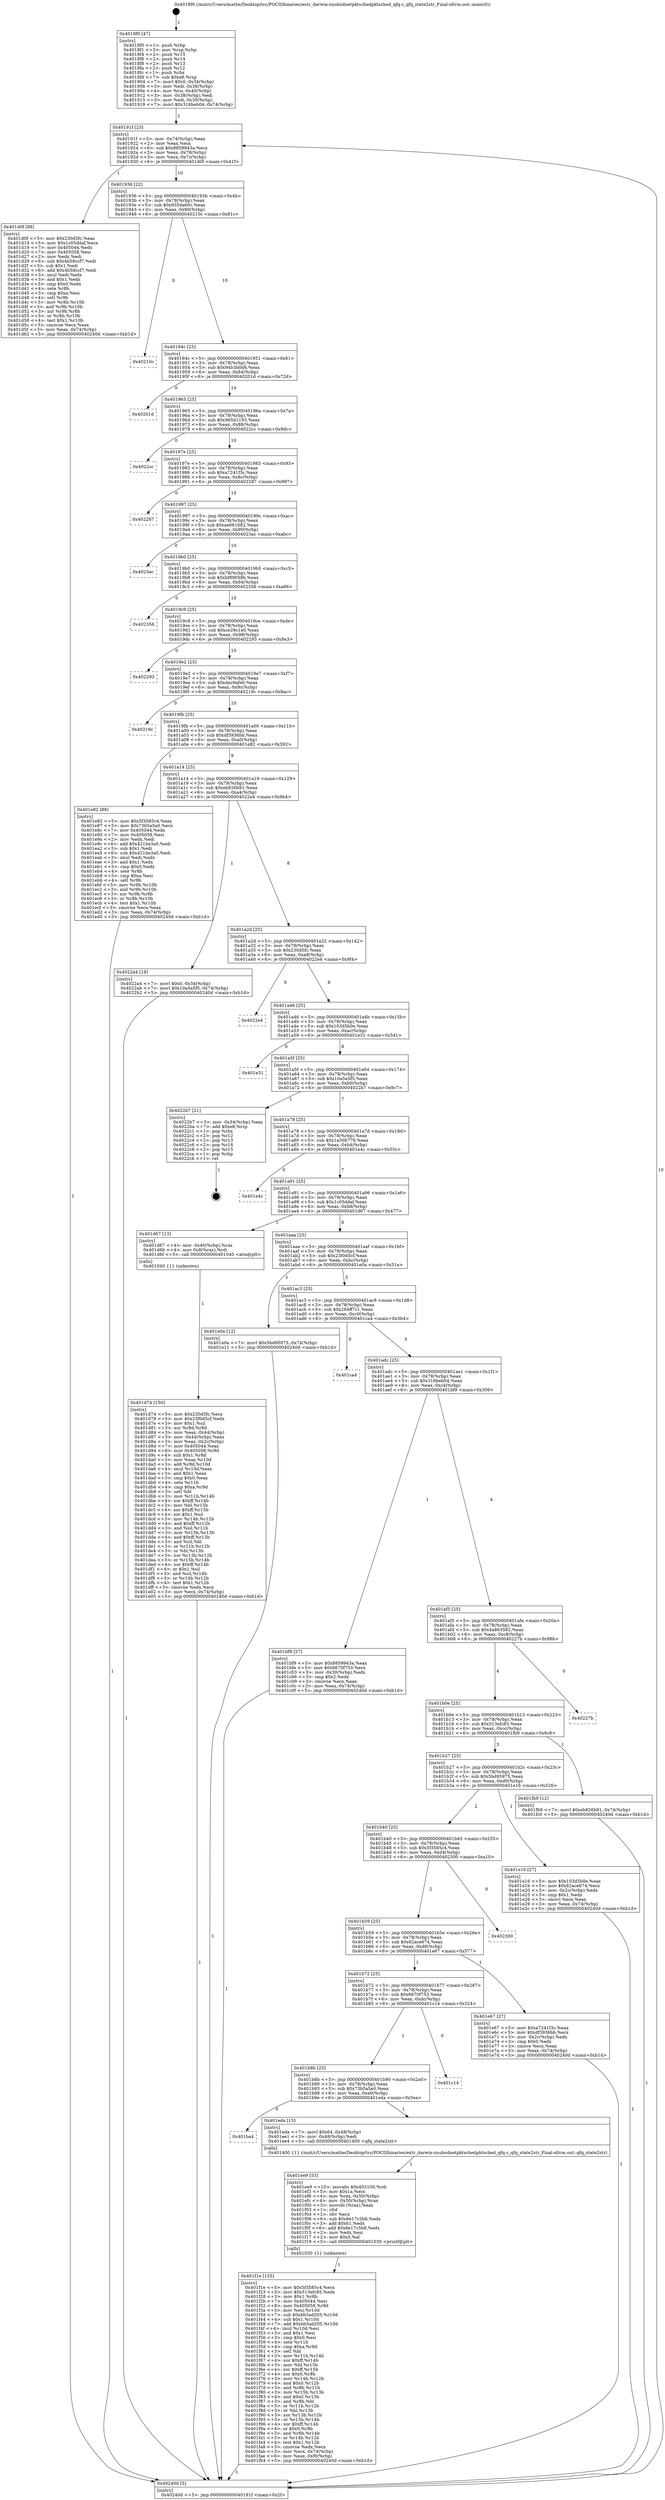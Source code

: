 digraph "0x4018f0" {
  label = "0x4018f0 (/mnt/c/Users/mathe/Desktop/tcc/POCII/binaries/extr_darwin-xnubsdnetpktschedpktsched_qfq.c_qfq_state2str_Final-ollvm.out::main(0))"
  labelloc = "t"
  node[shape=record]

  Entry [label="",width=0.3,height=0.3,shape=circle,fillcolor=black,style=filled]
  "0x40191f" [label="{
     0x40191f [23]\l
     | [instrs]\l
     &nbsp;&nbsp;0x40191f \<+3\>: mov -0x74(%rbp),%eax\l
     &nbsp;&nbsp;0x401922 \<+2\>: mov %eax,%ecx\l
     &nbsp;&nbsp;0x401924 \<+6\>: sub $0x8859943a,%ecx\l
     &nbsp;&nbsp;0x40192a \<+3\>: mov %eax,-0x78(%rbp)\l
     &nbsp;&nbsp;0x40192d \<+3\>: mov %ecx,-0x7c(%rbp)\l
     &nbsp;&nbsp;0x401930 \<+6\>: je 0000000000401d0f \<main+0x41f\>\l
  }"]
  "0x401d0f" [label="{
     0x401d0f [88]\l
     | [instrs]\l
     &nbsp;&nbsp;0x401d0f \<+5\>: mov $0x230d5fc,%eax\l
     &nbsp;&nbsp;0x401d14 \<+5\>: mov $0x1c05ddaf,%ecx\l
     &nbsp;&nbsp;0x401d19 \<+7\>: mov 0x405044,%edx\l
     &nbsp;&nbsp;0x401d20 \<+7\>: mov 0x405058,%esi\l
     &nbsp;&nbsp;0x401d27 \<+2\>: mov %edx,%edi\l
     &nbsp;&nbsp;0x401d29 \<+6\>: sub $0x4b58ccf7,%edi\l
     &nbsp;&nbsp;0x401d2f \<+3\>: sub $0x1,%edi\l
     &nbsp;&nbsp;0x401d32 \<+6\>: add $0x4b58ccf7,%edi\l
     &nbsp;&nbsp;0x401d38 \<+3\>: imul %edi,%edx\l
     &nbsp;&nbsp;0x401d3b \<+3\>: and $0x1,%edx\l
     &nbsp;&nbsp;0x401d3e \<+3\>: cmp $0x0,%edx\l
     &nbsp;&nbsp;0x401d41 \<+4\>: sete %r8b\l
     &nbsp;&nbsp;0x401d45 \<+3\>: cmp $0xa,%esi\l
     &nbsp;&nbsp;0x401d48 \<+4\>: setl %r9b\l
     &nbsp;&nbsp;0x401d4c \<+3\>: mov %r8b,%r10b\l
     &nbsp;&nbsp;0x401d4f \<+3\>: and %r9b,%r10b\l
     &nbsp;&nbsp;0x401d52 \<+3\>: xor %r9b,%r8b\l
     &nbsp;&nbsp;0x401d55 \<+3\>: or %r8b,%r10b\l
     &nbsp;&nbsp;0x401d58 \<+4\>: test $0x1,%r10b\l
     &nbsp;&nbsp;0x401d5c \<+3\>: cmovne %ecx,%eax\l
     &nbsp;&nbsp;0x401d5f \<+3\>: mov %eax,-0x74(%rbp)\l
     &nbsp;&nbsp;0x401d62 \<+5\>: jmp 000000000040240d \<main+0xb1d\>\l
  }"]
  "0x401936" [label="{
     0x401936 [22]\l
     | [instrs]\l
     &nbsp;&nbsp;0x401936 \<+5\>: jmp 000000000040193b \<main+0x4b\>\l
     &nbsp;&nbsp;0x40193b \<+3\>: mov -0x78(%rbp),%eax\l
     &nbsp;&nbsp;0x40193e \<+5\>: sub $0x935da60c,%eax\l
     &nbsp;&nbsp;0x401943 \<+3\>: mov %eax,-0x80(%rbp)\l
     &nbsp;&nbsp;0x401946 \<+6\>: je 000000000040210c \<main+0x81c\>\l
  }"]
  Exit [label="",width=0.3,height=0.3,shape=circle,fillcolor=black,style=filled,peripheries=2]
  "0x40210c" [label="{
     0x40210c\l
  }", style=dashed]
  "0x40194c" [label="{
     0x40194c [25]\l
     | [instrs]\l
     &nbsp;&nbsp;0x40194c \<+5\>: jmp 0000000000401951 \<main+0x61\>\l
     &nbsp;&nbsp;0x401951 \<+3\>: mov -0x78(%rbp),%eax\l
     &nbsp;&nbsp;0x401954 \<+5\>: sub $0x94b3b0d6,%eax\l
     &nbsp;&nbsp;0x401959 \<+6\>: mov %eax,-0x84(%rbp)\l
     &nbsp;&nbsp;0x40195f \<+6\>: je 000000000040201d \<main+0x72d\>\l
  }"]
  "0x401f1e" [label="{
     0x401f1e [155]\l
     | [instrs]\l
     &nbsp;&nbsp;0x401f1e \<+5\>: mov $0x5f3585c4,%ecx\l
     &nbsp;&nbsp;0x401f23 \<+5\>: mov $0x513efc85,%edx\l
     &nbsp;&nbsp;0x401f28 \<+3\>: mov $0x1,%r8b\l
     &nbsp;&nbsp;0x401f2b \<+7\>: mov 0x405044,%esi\l
     &nbsp;&nbsp;0x401f32 \<+8\>: mov 0x405058,%r9d\l
     &nbsp;&nbsp;0x401f3a \<+3\>: mov %esi,%r10d\l
     &nbsp;&nbsp;0x401f3d \<+7\>: sub $0xbb5ad205,%r10d\l
     &nbsp;&nbsp;0x401f44 \<+4\>: sub $0x1,%r10d\l
     &nbsp;&nbsp;0x401f48 \<+7\>: add $0xbb5ad205,%r10d\l
     &nbsp;&nbsp;0x401f4f \<+4\>: imul %r10d,%esi\l
     &nbsp;&nbsp;0x401f53 \<+3\>: and $0x1,%esi\l
     &nbsp;&nbsp;0x401f56 \<+3\>: cmp $0x0,%esi\l
     &nbsp;&nbsp;0x401f59 \<+4\>: sete %r11b\l
     &nbsp;&nbsp;0x401f5d \<+4\>: cmp $0xa,%r9d\l
     &nbsp;&nbsp;0x401f61 \<+3\>: setl %bl\l
     &nbsp;&nbsp;0x401f64 \<+3\>: mov %r11b,%r14b\l
     &nbsp;&nbsp;0x401f67 \<+4\>: xor $0xff,%r14b\l
     &nbsp;&nbsp;0x401f6b \<+3\>: mov %bl,%r15b\l
     &nbsp;&nbsp;0x401f6e \<+4\>: xor $0xff,%r15b\l
     &nbsp;&nbsp;0x401f72 \<+4\>: xor $0x0,%r8b\l
     &nbsp;&nbsp;0x401f76 \<+3\>: mov %r14b,%r12b\l
     &nbsp;&nbsp;0x401f79 \<+4\>: and $0x0,%r12b\l
     &nbsp;&nbsp;0x401f7d \<+3\>: and %r8b,%r11b\l
     &nbsp;&nbsp;0x401f80 \<+3\>: mov %r15b,%r13b\l
     &nbsp;&nbsp;0x401f83 \<+4\>: and $0x0,%r13b\l
     &nbsp;&nbsp;0x401f87 \<+3\>: and %r8b,%bl\l
     &nbsp;&nbsp;0x401f8a \<+3\>: or %r11b,%r12b\l
     &nbsp;&nbsp;0x401f8d \<+3\>: or %bl,%r13b\l
     &nbsp;&nbsp;0x401f90 \<+3\>: xor %r13b,%r12b\l
     &nbsp;&nbsp;0x401f93 \<+3\>: or %r15b,%r14b\l
     &nbsp;&nbsp;0x401f96 \<+4\>: xor $0xff,%r14b\l
     &nbsp;&nbsp;0x401f9a \<+4\>: or $0x0,%r8b\l
     &nbsp;&nbsp;0x401f9e \<+3\>: and %r8b,%r14b\l
     &nbsp;&nbsp;0x401fa1 \<+3\>: or %r14b,%r12b\l
     &nbsp;&nbsp;0x401fa4 \<+4\>: test $0x1,%r12b\l
     &nbsp;&nbsp;0x401fa8 \<+3\>: cmovne %edx,%ecx\l
     &nbsp;&nbsp;0x401fab \<+3\>: mov %ecx,-0x74(%rbp)\l
     &nbsp;&nbsp;0x401fae \<+6\>: mov %eax,-0xf0(%rbp)\l
     &nbsp;&nbsp;0x401fb4 \<+5\>: jmp 000000000040240d \<main+0xb1d\>\l
  }"]
  "0x40201d" [label="{
     0x40201d\l
  }", style=dashed]
  "0x401965" [label="{
     0x401965 [25]\l
     | [instrs]\l
     &nbsp;&nbsp;0x401965 \<+5\>: jmp 000000000040196a \<main+0x7a\>\l
     &nbsp;&nbsp;0x40196a \<+3\>: mov -0x78(%rbp),%eax\l
     &nbsp;&nbsp;0x40196d \<+5\>: sub $0x965d1193,%eax\l
     &nbsp;&nbsp;0x401972 \<+6\>: mov %eax,-0x88(%rbp)\l
     &nbsp;&nbsp;0x401978 \<+6\>: je 00000000004022cc \<main+0x9dc\>\l
  }"]
  "0x401ee9" [label="{
     0x401ee9 [53]\l
     | [instrs]\l
     &nbsp;&nbsp;0x401ee9 \<+10\>: movabs $0x403100,%rdi\l
     &nbsp;&nbsp;0x401ef3 \<+5\>: mov $0x1a,%ecx\l
     &nbsp;&nbsp;0x401ef8 \<+4\>: mov %rax,-0x50(%rbp)\l
     &nbsp;&nbsp;0x401efc \<+4\>: mov -0x50(%rbp),%rax\l
     &nbsp;&nbsp;0x401f00 \<+3\>: movsbl (%rax),%eax\l
     &nbsp;&nbsp;0x401f03 \<+1\>: cltd\l
     &nbsp;&nbsp;0x401f04 \<+2\>: idiv %ecx\l
     &nbsp;&nbsp;0x401f06 \<+6\>: sub $0x6e17c5b8,%edx\l
     &nbsp;&nbsp;0x401f0c \<+3\>: add $0x61,%edx\l
     &nbsp;&nbsp;0x401f0f \<+6\>: add $0x6e17c5b8,%edx\l
     &nbsp;&nbsp;0x401f15 \<+2\>: mov %edx,%esi\l
     &nbsp;&nbsp;0x401f17 \<+2\>: mov $0x0,%al\l
     &nbsp;&nbsp;0x401f19 \<+5\>: call 0000000000401030 \<printf@plt\>\l
     | [calls]\l
     &nbsp;&nbsp;0x401030 \{1\} (unknown)\l
  }"]
  "0x4022cc" [label="{
     0x4022cc\l
  }", style=dashed]
  "0x40197e" [label="{
     0x40197e [25]\l
     | [instrs]\l
     &nbsp;&nbsp;0x40197e \<+5\>: jmp 0000000000401983 \<main+0x93\>\l
     &nbsp;&nbsp;0x401983 \<+3\>: mov -0x78(%rbp),%eax\l
     &nbsp;&nbsp;0x401986 \<+5\>: sub $0xa7241f3c,%eax\l
     &nbsp;&nbsp;0x40198b \<+6\>: mov %eax,-0x8c(%rbp)\l
     &nbsp;&nbsp;0x401991 \<+6\>: je 0000000000402287 \<main+0x997\>\l
  }"]
  "0x401ba4" [label="{
     0x401ba4\l
  }", style=dashed]
  "0x402287" [label="{
     0x402287\l
  }", style=dashed]
  "0x401997" [label="{
     0x401997 [25]\l
     | [instrs]\l
     &nbsp;&nbsp;0x401997 \<+5\>: jmp 000000000040199c \<main+0xac\>\l
     &nbsp;&nbsp;0x40199c \<+3\>: mov -0x78(%rbp),%eax\l
     &nbsp;&nbsp;0x40199f \<+5\>: sub $0xae661682,%eax\l
     &nbsp;&nbsp;0x4019a4 \<+6\>: mov %eax,-0x90(%rbp)\l
     &nbsp;&nbsp;0x4019aa \<+6\>: je 00000000004023ac \<main+0xabc\>\l
  }"]
  "0x401eda" [label="{
     0x401eda [15]\l
     | [instrs]\l
     &nbsp;&nbsp;0x401eda \<+7\>: movl $0x64,-0x48(%rbp)\l
     &nbsp;&nbsp;0x401ee1 \<+3\>: mov -0x48(%rbp),%edi\l
     &nbsp;&nbsp;0x401ee4 \<+5\>: call 0000000000401400 \<qfq_state2str\>\l
     | [calls]\l
     &nbsp;&nbsp;0x401400 \{1\} (/mnt/c/Users/mathe/Desktop/tcc/POCII/binaries/extr_darwin-xnubsdnetpktschedpktsched_qfq.c_qfq_state2str_Final-ollvm.out::qfq_state2str)\l
  }"]
  "0x4023ac" [label="{
     0x4023ac\l
  }", style=dashed]
  "0x4019b0" [label="{
     0x4019b0 [25]\l
     | [instrs]\l
     &nbsp;&nbsp;0x4019b0 \<+5\>: jmp 00000000004019b5 \<main+0xc5\>\l
     &nbsp;&nbsp;0x4019b5 \<+3\>: mov -0x78(%rbp),%eax\l
     &nbsp;&nbsp;0x4019b8 \<+5\>: sub $0xbf89058b,%eax\l
     &nbsp;&nbsp;0x4019bd \<+6\>: mov %eax,-0x94(%rbp)\l
     &nbsp;&nbsp;0x4019c3 \<+6\>: je 0000000000402356 \<main+0xa66\>\l
  }"]
  "0x401b8b" [label="{
     0x401b8b [25]\l
     | [instrs]\l
     &nbsp;&nbsp;0x401b8b \<+5\>: jmp 0000000000401b90 \<main+0x2a0\>\l
     &nbsp;&nbsp;0x401b90 \<+3\>: mov -0x78(%rbp),%eax\l
     &nbsp;&nbsp;0x401b93 \<+5\>: sub $0x73b5a5a0,%eax\l
     &nbsp;&nbsp;0x401b98 \<+6\>: mov %eax,-0xe0(%rbp)\l
     &nbsp;&nbsp;0x401b9e \<+6\>: je 0000000000401eda \<main+0x5ea\>\l
  }"]
  "0x402356" [label="{
     0x402356\l
  }", style=dashed]
  "0x4019c9" [label="{
     0x4019c9 [25]\l
     | [instrs]\l
     &nbsp;&nbsp;0x4019c9 \<+5\>: jmp 00000000004019ce \<main+0xde\>\l
     &nbsp;&nbsp;0x4019ce \<+3\>: mov -0x78(%rbp),%eax\l
     &nbsp;&nbsp;0x4019d1 \<+5\>: sub $0xce29c1a0,%eax\l
     &nbsp;&nbsp;0x4019d6 \<+6\>: mov %eax,-0x98(%rbp)\l
     &nbsp;&nbsp;0x4019dc \<+6\>: je 0000000000402293 \<main+0x9a3\>\l
  }"]
  "0x401c14" [label="{
     0x401c14\l
  }", style=dashed]
  "0x402293" [label="{
     0x402293\l
  }", style=dashed]
  "0x4019e2" [label="{
     0x4019e2 [25]\l
     | [instrs]\l
     &nbsp;&nbsp;0x4019e2 \<+5\>: jmp 00000000004019e7 \<main+0xf7\>\l
     &nbsp;&nbsp;0x4019e7 \<+3\>: mov -0x78(%rbp),%eax\l
     &nbsp;&nbsp;0x4019ea \<+5\>: sub $0xdec9afe0,%eax\l
     &nbsp;&nbsp;0x4019ef \<+6\>: mov %eax,-0x9c(%rbp)\l
     &nbsp;&nbsp;0x4019f5 \<+6\>: je 000000000040219c \<main+0x8ac\>\l
  }"]
  "0x401b72" [label="{
     0x401b72 [25]\l
     | [instrs]\l
     &nbsp;&nbsp;0x401b72 \<+5\>: jmp 0000000000401b77 \<main+0x287\>\l
     &nbsp;&nbsp;0x401b77 \<+3\>: mov -0x78(%rbp),%eax\l
     &nbsp;&nbsp;0x401b7a \<+5\>: sub $0x6670f753,%eax\l
     &nbsp;&nbsp;0x401b7f \<+6\>: mov %eax,-0xdc(%rbp)\l
     &nbsp;&nbsp;0x401b85 \<+6\>: je 0000000000401c14 \<main+0x324\>\l
  }"]
  "0x40219c" [label="{
     0x40219c\l
  }", style=dashed]
  "0x4019fb" [label="{
     0x4019fb [25]\l
     | [instrs]\l
     &nbsp;&nbsp;0x4019fb \<+5\>: jmp 0000000000401a00 \<main+0x110\>\l
     &nbsp;&nbsp;0x401a00 \<+3\>: mov -0x78(%rbp),%eax\l
     &nbsp;&nbsp;0x401a03 \<+5\>: sub $0xdf3936bb,%eax\l
     &nbsp;&nbsp;0x401a08 \<+6\>: mov %eax,-0xa0(%rbp)\l
     &nbsp;&nbsp;0x401a0e \<+6\>: je 0000000000401e82 \<main+0x592\>\l
  }"]
  "0x401e67" [label="{
     0x401e67 [27]\l
     | [instrs]\l
     &nbsp;&nbsp;0x401e67 \<+5\>: mov $0xa7241f3c,%eax\l
     &nbsp;&nbsp;0x401e6c \<+5\>: mov $0xdf3936bb,%ecx\l
     &nbsp;&nbsp;0x401e71 \<+3\>: mov -0x2c(%rbp),%edx\l
     &nbsp;&nbsp;0x401e74 \<+3\>: cmp $0x0,%edx\l
     &nbsp;&nbsp;0x401e77 \<+3\>: cmove %ecx,%eax\l
     &nbsp;&nbsp;0x401e7a \<+3\>: mov %eax,-0x74(%rbp)\l
     &nbsp;&nbsp;0x401e7d \<+5\>: jmp 000000000040240d \<main+0xb1d\>\l
  }"]
  "0x401e82" [label="{
     0x401e82 [88]\l
     | [instrs]\l
     &nbsp;&nbsp;0x401e82 \<+5\>: mov $0x5f3585c4,%eax\l
     &nbsp;&nbsp;0x401e87 \<+5\>: mov $0x73b5a5a0,%ecx\l
     &nbsp;&nbsp;0x401e8c \<+7\>: mov 0x405044,%edx\l
     &nbsp;&nbsp;0x401e93 \<+7\>: mov 0x405058,%esi\l
     &nbsp;&nbsp;0x401e9a \<+2\>: mov %edx,%edi\l
     &nbsp;&nbsp;0x401e9c \<+6\>: add $0x421be3a0,%edi\l
     &nbsp;&nbsp;0x401ea2 \<+3\>: sub $0x1,%edi\l
     &nbsp;&nbsp;0x401ea5 \<+6\>: sub $0x421be3a0,%edi\l
     &nbsp;&nbsp;0x401eab \<+3\>: imul %edi,%edx\l
     &nbsp;&nbsp;0x401eae \<+3\>: and $0x1,%edx\l
     &nbsp;&nbsp;0x401eb1 \<+3\>: cmp $0x0,%edx\l
     &nbsp;&nbsp;0x401eb4 \<+4\>: sete %r8b\l
     &nbsp;&nbsp;0x401eb8 \<+3\>: cmp $0xa,%esi\l
     &nbsp;&nbsp;0x401ebb \<+4\>: setl %r9b\l
     &nbsp;&nbsp;0x401ebf \<+3\>: mov %r8b,%r10b\l
     &nbsp;&nbsp;0x401ec2 \<+3\>: and %r9b,%r10b\l
     &nbsp;&nbsp;0x401ec5 \<+3\>: xor %r9b,%r8b\l
     &nbsp;&nbsp;0x401ec8 \<+3\>: or %r8b,%r10b\l
     &nbsp;&nbsp;0x401ecb \<+4\>: test $0x1,%r10b\l
     &nbsp;&nbsp;0x401ecf \<+3\>: cmovne %ecx,%eax\l
     &nbsp;&nbsp;0x401ed2 \<+3\>: mov %eax,-0x74(%rbp)\l
     &nbsp;&nbsp;0x401ed5 \<+5\>: jmp 000000000040240d \<main+0xb1d\>\l
  }"]
  "0x401a14" [label="{
     0x401a14 [25]\l
     | [instrs]\l
     &nbsp;&nbsp;0x401a14 \<+5\>: jmp 0000000000401a19 \<main+0x129\>\l
     &nbsp;&nbsp;0x401a19 \<+3\>: mov -0x78(%rbp),%eax\l
     &nbsp;&nbsp;0x401a1c \<+5\>: sub $0xeb826b91,%eax\l
     &nbsp;&nbsp;0x401a21 \<+6\>: mov %eax,-0xa4(%rbp)\l
     &nbsp;&nbsp;0x401a27 \<+6\>: je 00000000004022a4 \<main+0x9b4\>\l
  }"]
  "0x401b59" [label="{
     0x401b59 [25]\l
     | [instrs]\l
     &nbsp;&nbsp;0x401b59 \<+5\>: jmp 0000000000401b5e \<main+0x26e\>\l
     &nbsp;&nbsp;0x401b5e \<+3\>: mov -0x78(%rbp),%eax\l
     &nbsp;&nbsp;0x401b61 \<+5\>: sub $0x62ace674,%eax\l
     &nbsp;&nbsp;0x401b66 \<+6\>: mov %eax,-0xd8(%rbp)\l
     &nbsp;&nbsp;0x401b6c \<+6\>: je 0000000000401e67 \<main+0x577\>\l
  }"]
  "0x4022a4" [label="{
     0x4022a4 [19]\l
     | [instrs]\l
     &nbsp;&nbsp;0x4022a4 \<+7\>: movl $0x0,-0x34(%rbp)\l
     &nbsp;&nbsp;0x4022ab \<+7\>: movl $0x10a5a5f5,-0x74(%rbp)\l
     &nbsp;&nbsp;0x4022b2 \<+5\>: jmp 000000000040240d \<main+0xb1d\>\l
  }"]
  "0x401a2d" [label="{
     0x401a2d [25]\l
     | [instrs]\l
     &nbsp;&nbsp;0x401a2d \<+5\>: jmp 0000000000401a32 \<main+0x142\>\l
     &nbsp;&nbsp;0x401a32 \<+3\>: mov -0x78(%rbp),%eax\l
     &nbsp;&nbsp;0x401a35 \<+5\>: sub $0x230d5fc,%eax\l
     &nbsp;&nbsp;0x401a3a \<+6\>: mov %eax,-0xa8(%rbp)\l
     &nbsp;&nbsp;0x401a40 \<+6\>: je 00000000004022e4 \<main+0x9f4\>\l
  }"]
  "0x402300" [label="{
     0x402300\l
  }", style=dashed]
  "0x4022e4" [label="{
     0x4022e4\l
  }", style=dashed]
  "0x401a46" [label="{
     0x401a46 [25]\l
     | [instrs]\l
     &nbsp;&nbsp;0x401a46 \<+5\>: jmp 0000000000401a4b \<main+0x15b\>\l
     &nbsp;&nbsp;0x401a4b \<+3\>: mov -0x78(%rbp),%eax\l
     &nbsp;&nbsp;0x401a4e \<+5\>: sub $0x103d5b0e,%eax\l
     &nbsp;&nbsp;0x401a53 \<+6\>: mov %eax,-0xac(%rbp)\l
     &nbsp;&nbsp;0x401a59 \<+6\>: je 0000000000401e31 \<main+0x541\>\l
  }"]
  "0x401b40" [label="{
     0x401b40 [25]\l
     | [instrs]\l
     &nbsp;&nbsp;0x401b40 \<+5\>: jmp 0000000000401b45 \<main+0x255\>\l
     &nbsp;&nbsp;0x401b45 \<+3\>: mov -0x78(%rbp),%eax\l
     &nbsp;&nbsp;0x401b48 \<+5\>: sub $0x5f3585c4,%eax\l
     &nbsp;&nbsp;0x401b4d \<+6\>: mov %eax,-0xd4(%rbp)\l
     &nbsp;&nbsp;0x401b53 \<+6\>: je 0000000000402300 \<main+0xa10\>\l
  }"]
  "0x401e31" [label="{
     0x401e31\l
  }", style=dashed]
  "0x401a5f" [label="{
     0x401a5f [25]\l
     | [instrs]\l
     &nbsp;&nbsp;0x401a5f \<+5\>: jmp 0000000000401a64 \<main+0x174\>\l
     &nbsp;&nbsp;0x401a64 \<+3\>: mov -0x78(%rbp),%eax\l
     &nbsp;&nbsp;0x401a67 \<+5\>: sub $0x10a5a5f5,%eax\l
     &nbsp;&nbsp;0x401a6c \<+6\>: mov %eax,-0xb0(%rbp)\l
     &nbsp;&nbsp;0x401a72 \<+6\>: je 00000000004022b7 \<main+0x9c7\>\l
  }"]
  "0x401e16" [label="{
     0x401e16 [27]\l
     | [instrs]\l
     &nbsp;&nbsp;0x401e16 \<+5\>: mov $0x103d5b0e,%eax\l
     &nbsp;&nbsp;0x401e1b \<+5\>: mov $0x62ace674,%ecx\l
     &nbsp;&nbsp;0x401e20 \<+3\>: mov -0x2c(%rbp),%edx\l
     &nbsp;&nbsp;0x401e23 \<+3\>: cmp $0x1,%edx\l
     &nbsp;&nbsp;0x401e26 \<+3\>: cmovl %ecx,%eax\l
     &nbsp;&nbsp;0x401e29 \<+3\>: mov %eax,-0x74(%rbp)\l
     &nbsp;&nbsp;0x401e2c \<+5\>: jmp 000000000040240d \<main+0xb1d\>\l
  }"]
  "0x4022b7" [label="{
     0x4022b7 [21]\l
     | [instrs]\l
     &nbsp;&nbsp;0x4022b7 \<+3\>: mov -0x34(%rbp),%eax\l
     &nbsp;&nbsp;0x4022ba \<+7\>: add $0xe8,%rsp\l
     &nbsp;&nbsp;0x4022c1 \<+1\>: pop %rbx\l
     &nbsp;&nbsp;0x4022c2 \<+2\>: pop %r12\l
     &nbsp;&nbsp;0x4022c4 \<+2\>: pop %r13\l
     &nbsp;&nbsp;0x4022c6 \<+2\>: pop %r14\l
     &nbsp;&nbsp;0x4022c8 \<+2\>: pop %r15\l
     &nbsp;&nbsp;0x4022ca \<+1\>: pop %rbp\l
     &nbsp;&nbsp;0x4022cb \<+1\>: ret\l
  }"]
  "0x401a78" [label="{
     0x401a78 [25]\l
     | [instrs]\l
     &nbsp;&nbsp;0x401a78 \<+5\>: jmp 0000000000401a7d \<main+0x18d\>\l
     &nbsp;&nbsp;0x401a7d \<+3\>: mov -0x78(%rbp),%eax\l
     &nbsp;&nbsp;0x401a80 \<+5\>: sub $0x1a30b779,%eax\l
     &nbsp;&nbsp;0x401a85 \<+6\>: mov %eax,-0xb4(%rbp)\l
     &nbsp;&nbsp;0x401a8b \<+6\>: je 0000000000401e4c \<main+0x55c\>\l
  }"]
  "0x401b27" [label="{
     0x401b27 [25]\l
     | [instrs]\l
     &nbsp;&nbsp;0x401b27 \<+5\>: jmp 0000000000401b2c \<main+0x23c\>\l
     &nbsp;&nbsp;0x401b2c \<+3\>: mov -0x78(%rbp),%eax\l
     &nbsp;&nbsp;0x401b2f \<+5\>: sub $0x5bd95975,%eax\l
     &nbsp;&nbsp;0x401b34 \<+6\>: mov %eax,-0xd0(%rbp)\l
     &nbsp;&nbsp;0x401b3a \<+6\>: je 0000000000401e16 \<main+0x526\>\l
  }"]
  "0x401e4c" [label="{
     0x401e4c\l
  }", style=dashed]
  "0x401a91" [label="{
     0x401a91 [25]\l
     | [instrs]\l
     &nbsp;&nbsp;0x401a91 \<+5\>: jmp 0000000000401a96 \<main+0x1a6\>\l
     &nbsp;&nbsp;0x401a96 \<+3\>: mov -0x78(%rbp),%eax\l
     &nbsp;&nbsp;0x401a99 \<+5\>: sub $0x1c05ddaf,%eax\l
     &nbsp;&nbsp;0x401a9e \<+6\>: mov %eax,-0xb8(%rbp)\l
     &nbsp;&nbsp;0x401aa4 \<+6\>: je 0000000000401d67 \<main+0x477\>\l
  }"]
  "0x401fb9" [label="{
     0x401fb9 [12]\l
     | [instrs]\l
     &nbsp;&nbsp;0x401fb9 \<+7\>: movl $0xeb826b91,-0x74(%rbp)\l
     &nbsp;&nbsp;0x401fc0 \<+5\>: jmp 000000000040240d \<main+0xb1d\>\l
  }"]
  "0x401d67" [label="{
     0x401d67 [13]\l
     | [instrs]\l
     &nbsp;&nbsp;0x401d67 \<+4\>: mov -0x40(%rbp),%rax\l
     &nbsp;&nbsp;0x401d6b \<+4\>: mov 0x8(%rax),%rdi\l
     &nbsp;&nbsp;0x401d6f \<+5\>: call 0000000000401040 \<atoi@plt\>\l
     | [calls]\l
     &nbsp;&nbsp;0x401040 \{1\} (unknown)\l
  }"]
  "0x401aaa" [label="{
     0x401aaa [25]\l
     | [instrs]\l
     &nbsp;&nbsp;0x401aaa \<+5\>: jmp 0000000000401aaf \<main+0x1bf\>\l
     &nbsp;&nbsp;0x401aaf \<+3\>: mov -0x78(%rbp),%eax\l
     &nbsp;&nbsp;0x401ab2 \<+5\>: sub $0x23f0d5cf,%eax\l
     &nbsp;&nbsp;0x401ab7 \<+6\>: mov %eax,-0xbc(%rbp)\l
     &nbsp;&nbsp;0x401abd \<+6\>: je 0000000000401e0a \<main+0x51a\>\l
  }"]
  "0x401b0e" [label="{
     0x401b0e [25]\l
     | [instrs]\l
     &nbsp;&nbsp;0x401b0e \<+5\>: jmp 0000000000401b13 \<main+0x223\>\l
     &nbsp;&nbsp;0x401b13 \<+3\>: mov -0x78(%rbp),%eax\l
     &nbsp;&nbsp;0x401b16 \<+5\>: sub $0x513efc85,%eax\l
     &nbsp;&nbsp;0x401b1b \<+6\>: mov %eax,-0xcc(%rbp)\l
     &nbsp;&nbsp;0x401b21 \<+6\>: je 0000000000401fb9 \<main+0x6c9\>\l
  }"]
  "0x401e0a" [label="{
     0x401e0a [12]\l
     | [instrs]\l
     &nbsp;&nbsp;0x401e0a \<+7\>: movl $0x5bd95975,-0x74(%rbp)\l
     &nbsp;&nbsp;0x401e11 \<+5\>: jmp 000000000040240d \<main+0xb1d\>\l
  }"]
  "0x401ac3" [label="{
     0x401ac3 [25]\l
     | [instrs]\l
     &nbsp;&nbsp;0x401ac3 \<+5\>: jmp 0000000000401ac8 \<main+0x1d8\>\l
     &nbsp;&nbsp;0x401ac8 \<+3\>: mov -0x78(%rbp),%eax\l
     &nbsp;&nbsp;0x401acb \<+5\>: sub $0x284ff7c1,%eax\l
     &nbsp;&nbsp;0x401ad0 \<+6\>: mov %eax,-0xc0(%rbp)\l
     &nbsp;&nbsp;0x401ad6 \<+6\>: je 0000000000401ca4 \<main+0x3b4\>\l
  }"]
  "0x40227b" [label="{
     0x40227b\l
  }", style=dashed]
  "0x401ca4" [label="{
     0x401ca4\l
  }", style=dashed]
  "0x401adc" [label="{
     0x401adc [25]\l
     | [instrs]\l
     &nbsp;&nbsp;0x401adc \<+5\>: jmp 0000000000401ae1 \<main+0x1f1\>\l
     &nbsp;&nbsp;0x401ae1 \<+3\>: mov -0x78(%rbp),%eax\l
     &nbsp;&nbsp;0x401ae4 \<+5\>: sub $0x316beb04,%eax\l
     &nbsp;&nbsp;0x401ae9 \<+6\>: mov %eax,-0xc4(%rbp)\l
     &nbsp;&nbsp;0x401aef \<+6\>: je 0000000000401bf9 \<main+0x309\>\l
  }"]
  "0x401d74" [label="{
     0x401d74 [150]\l
     | [instrs]\l
     &nbsp;&nbsp;0x401d74 \<+5\>: mov $0x230d5fc,%ecx\l
     &nbsp;&nbsp;0x401d79 \<+5\>: mov $0x23f0d5cf,%edx\l
     &nbsp;&nbsp;0x401d7e \<+3\>: mov $0x1,%sil\l
     &nbsp;&nbsp;0x401d81 \<+3\>: xor %r8d,%r8d\l
     &nbsp;&nbsp;0x401d84 \<+3\>: mov %eax,-0x44(%rbp)\l
     &nbsp;&nbsp;0x401d87 \<+3\>: mov -0x44(%rbp),%eax\l
     &nbsp;&nbsp;0x401d8a \<+3\>: mov %eax,-0x2c(%rbp)\l
     &nbsp;&nbsp;0x401d8d \<+7\>: mov 0x405044,%eax\l
     &nbsp;&nbsp;0x401d94 \<+8\>: mov 0x405058,%r9d\l
     &nbsp;&nbsp;0x401d9c \<+4\>: sub $0x1,%r8d\l
     &nbsp;&nbsp;0x401da0 \<+3\>: mov %eax,%r10d\l
     &nbsp;&nbsp;0x401da3 \<+3\>: add %r8d,%r10d\l
     &nbsp;&nbsp;0x401da6 \<+4\>: imul %r10d,%eax\l
     &nbsp;&nbsp;0x401daa \<+3\>: and $0x1,%eax\l
     &nbsp;&nbsp;0x401dad \<+3\>: cmp $0x0,%eax\l
     &nbsp;&nbsp;0x401db0 \<+4\>: sete %r11b\l
     &nbsp;&nbsp;0x401db4 \<+4\>: cmp $0xa,%r9d\l
     &nbsp;&nbsp;0x401db8 \<+3\>: setl %bl\l
     &nbsp;&nbsp;0x401dbb \<+3\>: mov %r11b,%r14b\l
     &nbsp;&nbsp;0x401dbe \<+4\>: xor $0xff,%r14b\l
     &nbsp;&nbsp;0x401dc2 \<+3\>: mov %bl,%r15b\l
     &nbsp;&nbsp;0x401dc5 \<+4\>: xor $0xff,%r15b\l
     &nbsp;&nbsp;0x401dc9 \<+4\>: xor $0x1,%sil\l
     &nbsp;&nbsp;0x401dcd \<+3\>: mov %r14b,%r12b\l
     &nbsp;&nbsp;0x401dd0 \<+4\>: and $0xff,%r12b\l
     &nbsp;&nbsp;0x401dd4 \<+3\>: and %sil,%r11b\l
     &nbsp;&nbsp;0x401dd7 \<+3\>: mov %r15b,%r13b\l
     &nbsp;&nbsp;0x401dda \<+4\>: and $0xff,%r13b\l
     &nbsp;&nbsp;0x401dde \<+3\>: and %sil,%bl\l
     &nbsp;&nbsp;0x401de1 \<+3\>: or %r11b,%r12b\l
     &nbsp;&nbsp;0x401de4 \<+3\>: or %bl,%r13b\l
     &nbsp;&nbsp;0x401de7 \<+3\>: xor %r13b,%r12b\l
     &nbsp;&nbsp;0x401dea \<+3\>: or %r15b,%r14b\l
     &nbsp;&nbsp;0x401ded \<+4\>: xor $0xff,%r14b\l
     &nbsp;&nbsp;0x401df1 \<+4\>: or $0x1,%sil\l
     &nbsp;&nbsp;0x401df5 \<+3\>: and %sil,%r14b\l
     &nbsp;&nbsp;0x401df8 \<+3\>: or %r14b,%r12b\l
     &nbsp;&nbsp;0x401dfb \<+4\>: test $0x1,%r12b\l
     &nbsp;&nbsp;0x401dff \<+3\>: cmovne %edx,%ecx\l
     &nbsp;&nbsp;0x401e02 \<+3\>: mov %ecx,-0x74(%rbp)\l
     &nbsp;&nbsp;0x401e05 \<+5\>: jmp 000000000040240d \<main+0xb1d\>\l
  }"]
  "0x401bf9" [label="{
     0x401bf9 [27]\l
     | [instrs]\l
     &nbsp;&nbsp;0x401bf9 \<+5\>: mov $0x8859943a,%eax\l
     &nbsp;&nbsp;0x401bfe \<+5\>: mov $0x6670f753,%ecx\l
     &nbsp;&nbsp;0x401c03 \<+3\>: mov -0x30(%rbp),%edx\l
     &nbsp;&nbsp;0x401c06 \<+3\>: cmp $0x2,%edx\l
     &nbsp;&nbsp;0x401c09 \<+3\>: cmovne %ecx,%eax\l
     &nbsp;&nbsp;0x401c0c \<+3\>: mov %eax,-0x74(%rbp)\l
     &nbsp;&nbsp;0x401c0f \<+5\>: jmp 000000000040240d \<main+0xb1d\>\l
  }"]
  "0x401af5" [label="{
     0x401af5 [25]\l
     | [instrs]\l
     &nbsp;&nbsp;0x401af5 \<+5\>: jmp 0000000000401afa \<main+0x20a\>\l
     &nbsp;&nbsp;0x401afa \<+3\>: mov -0x78(%rbp),%eax\l
     &nbsp;&nbsp;0x401afd \<+5\>: sub $0x4a863582,%eax\l
     &nbsp;&nbsp;0x401b02 \<+6\>: mov %eax,-0xc8(%rbp)\l
     &nbsp;&nbsp;0x401b08 \<+6\>: je 000000000040227b \<main+0x98b\>\l
  }"]
  "0x40240d" [label="{
     0x40240d [5]\l
     | [instrs]\l
     &nbsp;&nbsp;0x40240d \<+5\>: jmp 000000000040191f \<main+0x2f\>\l
  }"]
  "0x4018f0" [label="{
     0x4018f0 [47]\l
     | [instrs]\l
     &nbsp;&nbsp;0x4018f0 \<+1\>: push %rbp\l
     &nbsp;&nbsp;0x4018f1 \<+3\>: mov %rsp,%rbp\l
     &nbsp;&nbsp;0x4018f4 \<+2\>: push %r15\l
     &nbsp;&nbsp;0x4018f6 \<+2\>: push %r14\l
     &nbsp;&nbsp;0x4018f8 \<+2\>: push %r13\l
     &nbsp;&nbsp;0x4018fa \<+2\>: push %r12\l
     &nbsp;&nbsp;0x4018fc \<+1\>: push %rbx\l
     &nbsp;&nbsp;0x4018fd \<+7\>: sub $0xe8,%rsp\l
     &nbsp;&nbsp;0x401904 \<+7\>: movl $0x0,-0x34(%rbp)\l
     &nbsp;&nbsp;0x40190b \<+3\>: mov %edi,-0x38(%rbp)\l
     &nbsp;&nbsp;0x40190e \<+4\>: mov %rsi,-0x40(%rbp)\l
     &nbsp;&nbsp;0x401912 \<+3\>: mov -0x38(%rbp),%edi\l
     &nbsp;&nbsp;0x401915 \<+3\>: mov %edi,-0x30(%rbp)\l
     &nbsp;&nbsp;0x401918 \<+7\>: movl $0x316beb04,-0x74(%rbp)\l
  }"]
  Entry -> "0x4018f0" [label=" 1"]
  "0x40191f" -> "0x401d0f" [label=" 1"]
  "0x40191f" -> "0x401936" [label=" 10"]
  "0x4022b7" -> Exit [label=" 1"]
  "0x401936" -> "0x40210c" [label=" 0"]
  "0x401936" -> "0x40194c" [label=" 10"]
  "0x4022a4" -> "0x40240d" [label=" 1"]
  "0x40194c" -> "0x40201d" [label=" 0"]
  "0x40194c" -> "0x401965" [label=" 10"]
  "0x401fb9" -> "0x40240d" [label=" 1"]
  "0x401965" -> "0x4022cc" [label=" 0"]
  "0x401965" -> "0x40197e" [label=" 10"]
  "0x401f1e" -> "0x40240d" [label=" 1"]
  "0x40197e" -> "0x402287" [label=" 0"]
  "0x40197e" -> "0x401997" [label=" 10"]
  "0x401ee9" -> "0x401f1e" [label=" 1"]
  "0x401997" -> "0x4023ac" [label=" 0"]
  "0x401997" -> "0x4019b0" [label=" 10"]
  "0x401eda" -> "0x401ee9" [label=" 1"]
  "0x4019b0" -> "0x402356" [label=" 0"]
  "0x4019b0" -> "0x4019c9" [label=" 10"]
  "0x401b8b" -> "0x401eda" [label=" 1"]
  "0x4019c9" -> "0x402293" [label=" 0"]
  "0x4019c9" -> "0x4019e2" [label=" 10"]
  "0x401b8b" -> "0x401ba4" [label=" 0"]
  "0x4019e2" -> "0x40219c" [label=" 0"]
  "0x4019e2" -> "0x4019fb" [label=" 10"]
  "0x401b72" -> "0x401c14" [label=" 0"]
  "0x4019fb" -> "0x401e82" [label=" 1"]
  "0x4019fb" -> "0x401a14" [label=" 9"]
  "0x401b72" -> "0x401b8b" [label=" 1"]
  "0x401a14" -> "0x4022a4" [label=" 1"]
  "0x401a14" -> "0x401a2d" [label=" 8"]
  "0x401e67" -> "0x40240d" [label=" 1"]
  "0x401a2d" -> "0x4022e4" [label=" 0"]
  "0x401a2d" -> "0x401a46" [label=" 8"]
  "0x401b59" -> "0x401b72" [label=" 1"]
  "0x401a46" -> "0x401e31" [label=" 0"]
  "0x401a46" -> "0x401a5f" [label=" 8"]
  "0x401e82" -> "0x40240d" [label=" 1"]
  "0x401a5f" -> "0x4022b7" [label=" 1"]
  "0x401a5f" -> "0x401a78" [label=" 7"]
  "0x401b40" -> "0x401b59" [label=" 2"]
  "0x401a78" -> "0x401e4c" [label=" 0"]
  "0x401a78" -> "0x401a91" [label=" 7"]
  "0x401b59" -> "0x401e67" [label=" 1"]
  "0x401a91" -> "0x401d67" [label=" 1"]
  "0x401a91" -> "0x401aaa" [label=" 6"]
  "0x401e16" -> "0x40240d" [label=" 1"]
  "0x401aaa" -> "0x401e0a" [label=" 1"]
  "0x401aaa" -> "0x401ac3" [label=" 5"]
  "0x401b27" -> "0x401e16" [label=" 1"]
  "0x401ac3" -> "0x401ca4" [label=" 0"]
  "0x401ac3" -> "0x401adc" [label=" 5"]
  "0x401b40" -> "0x402300" [label=" 0"]
  "0x401adc" -> "0x401bf9" [label=" 1"]
  "0x401adc" -> "0x401af5" [label=" 4"]
  "0x401bf9" -> "0x40240d" [label=" 1"]
  "0x4018f0" -> "0x40191f" [label=" 1"]
  "0x40240d" -> "0x40191f" [label=" 10"]
  "0x401d0f" -> "0x40240d" [label=" 1"]
  "0x401d67" -> "0x401d74" [label=" 1"]
  "0x401d74" -> "0x40240d" [label=" 1"]
  "0x401e0a" -> "0x40240d" [label=" 1"]
  "0x401b0e" -> "0x401b27" [label=" 3"]
  "0x401af5" -> "0x40227b" [label=" 0"]
  "0x401af5" -> "0x401b0e" [label=" 4"]
  "0x401b27" -> "0x401b40" [label=" 2"]
  "0x401b0e" -> "0x401fb9" [label=" 1"]
}
